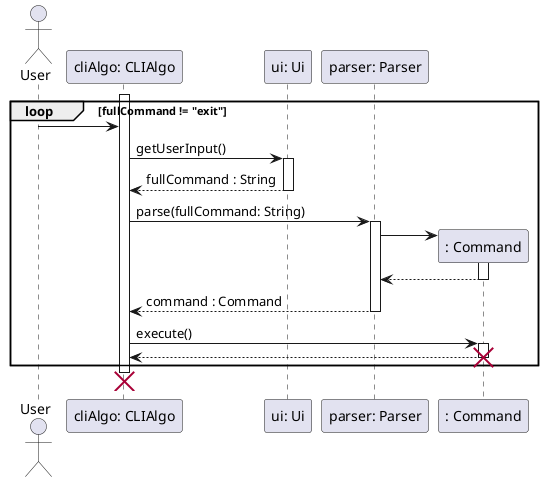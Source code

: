 @startuml
actor User
participant "cliAlgo: CLIAlgo" as CLIAlgo
participant "ui: Ui" as Ui
participant "parser: Parser" as Parser
participant ": Command" as Command

activate CLIAlgo
    loop fullCommand != "exit"
    User -> CLIAlgo
    CLIAlgo -> Ui : getUserInput()
    activate Ui
    return fullCommand : String

    CLIAlgo -> Parser : parse(fullCommand: String)
    activate Parser
        Parser -> Command **
        activate Command
        return
    return command : Command

    CLIAlgo -> Command : execute()
    activate Command
    return
    destroy Command
    end
destroy CLIAlgo
@enduml